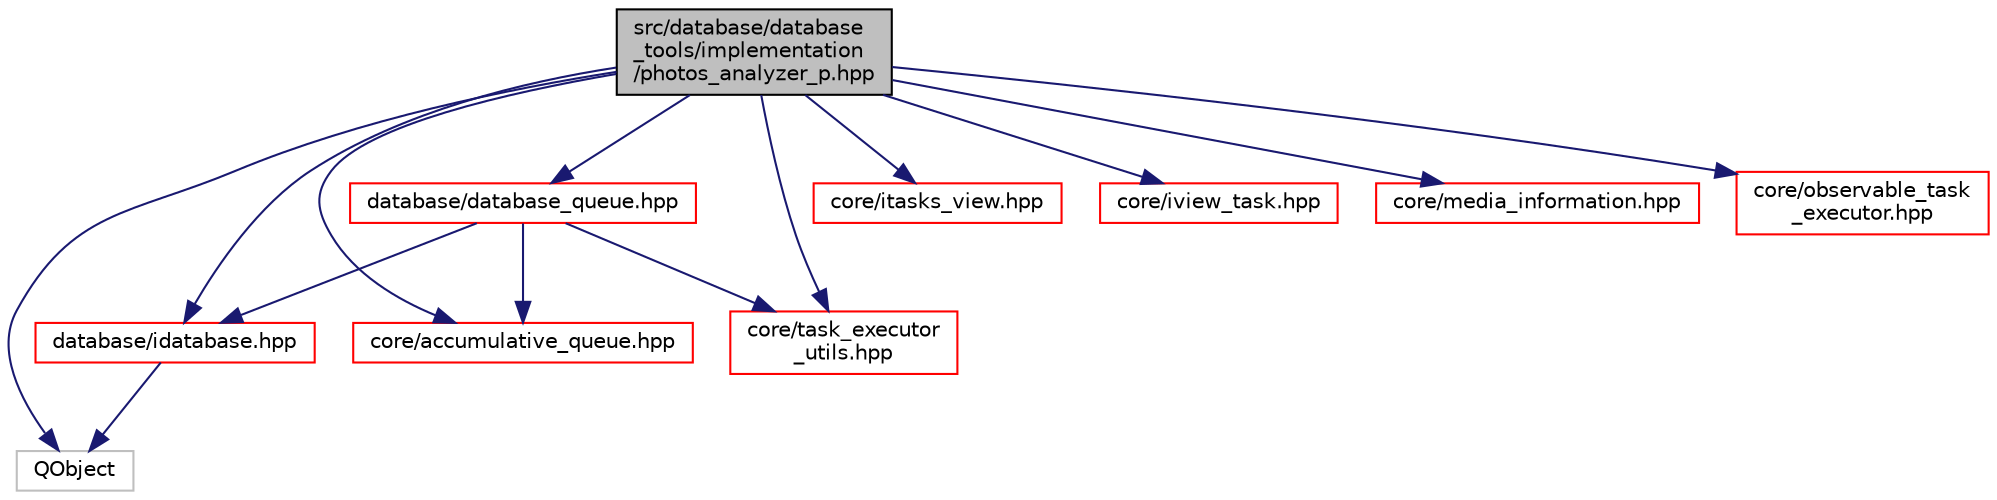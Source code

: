 digraph "src/database/database_tools/implementation/photos_analyzer_p.hpp"
{
 // LATEX_PDF_SIZE
  edge [fontname="Helvetica",fontsize="10",labelfontname="Helvetica",labelfontsize="10"];
  node [fontname="Helvetica",fontsize="10",shape=record];
  Node1 [label="src/database/database\l_tools/implementation\l/photos_analyzer_p.hpp",height=0.2,width=0.4,color="black", fillcolor="grey75", style="filled", fontcolor="black",tooltip=" "];
  Node1 -> Node2 [color="midnightblue",fontsize="10",style="solid",fontname="Helvetica"];
  Node2 [label="QObject",height=0.2,width=0.4,color="grey75", fillcolor="white", style="filled",tooltip=" "];
  Node1 -> Node3 [color="midnightblue",fontsize="10",style="solid",fontname="Helvetica"];
  Node3 [label="core/accumulative_queue.hpp",height=0.2,width=0.4,color="red", fillcolor="white", style="filled",URL="$accumulative__queue_8hpp.html",tooltip=" "];
  Node1 -> Node6 [color="midnightblue",fontsize="10",style="solid",fontname="Helvetica"];
  Node6 [label="core/itasks_view.hpp",height=0.2,width=0.4,color="red", fillcolor="white", style="filled",URL="$itasks__view_8hpp.html",tooltip=" "];
  Node1 -> Node8 [color="midnightblue",fontsize="10",style="solid",fontname="Helvetica"];
  Node8 [label="core/iview_task.hpp",height=0.2,width=0.4,color="red", fillcolor="white", style="filled",URL="$iview__task_8hpp.html",tooltip=" "];
  Node1 -> Node9 [color="midnightblue",fontsize="10",style="solid",fontname="Helvetica"];
  Node9 [label="core/media_information.hpp",height=0.2,width=0.4,color="red", fillcolor="white", style="filled",URL="$media__information_8hpp.html",tooltip=" "];
  Node1 -> Node17 [color="midnightblue",fontsize="10",style="solid",fontname="Helvetica"];
  Node17 [label="core/observable_task\l_executor.hpp",height=0.2,width=0.4,color="red", fillcolor="white", style="filled",URL="$observable__task__executor_8hpp.html",tooltip=" "];
  Node1 -> Node22 [color="midnightblue",fontsize="10",style="solid",fontname="Helvetica"];
  Node22 [label="core/task_executor\l_utils.hpp",height=0.2,width=0.4,color="red", fillcolor="white", style="filled",URL="$task__executor__utils_8hpp.html",tooltip=" "];
  Node1 -> Node29 [color="midnightblue",fontsize="10",style="solid",fontname="Helvetica"];
  Node29 [label="database/idatabase.hpp",height=0.2,width=0.4,color="red", fillcolor="white", style="filled",URL="$idatabase_8hpp.html",tooltip=" "];
  Node29 -> Node2 [color="midnightblue",fontsize="10",style="solid",fontname="Helvetica"];
  Node1 -> Node63 [color="midnightblue",fontsize="10",style="solid",fontname="Helvetica"];
  Node63 [label="database/database_queue.hpp",height=0.2,width=0.4,color="red", fillcolor="white", style="filled",URL="$database__queue_8hpp.html",tooltip=" "];
  Node63 -> Node3 [color="midnightblue",fontsize="10",style="solid",fontname="Helvetica"];
  Node63 -> Node22 [color="midnightblue",fontsize="10",style="solid",fontname="Helvetica"];
  Node63 -> Node29 [color="midnightblue",fontsize="10",style="solid",fontname="Helvetica"];
}
